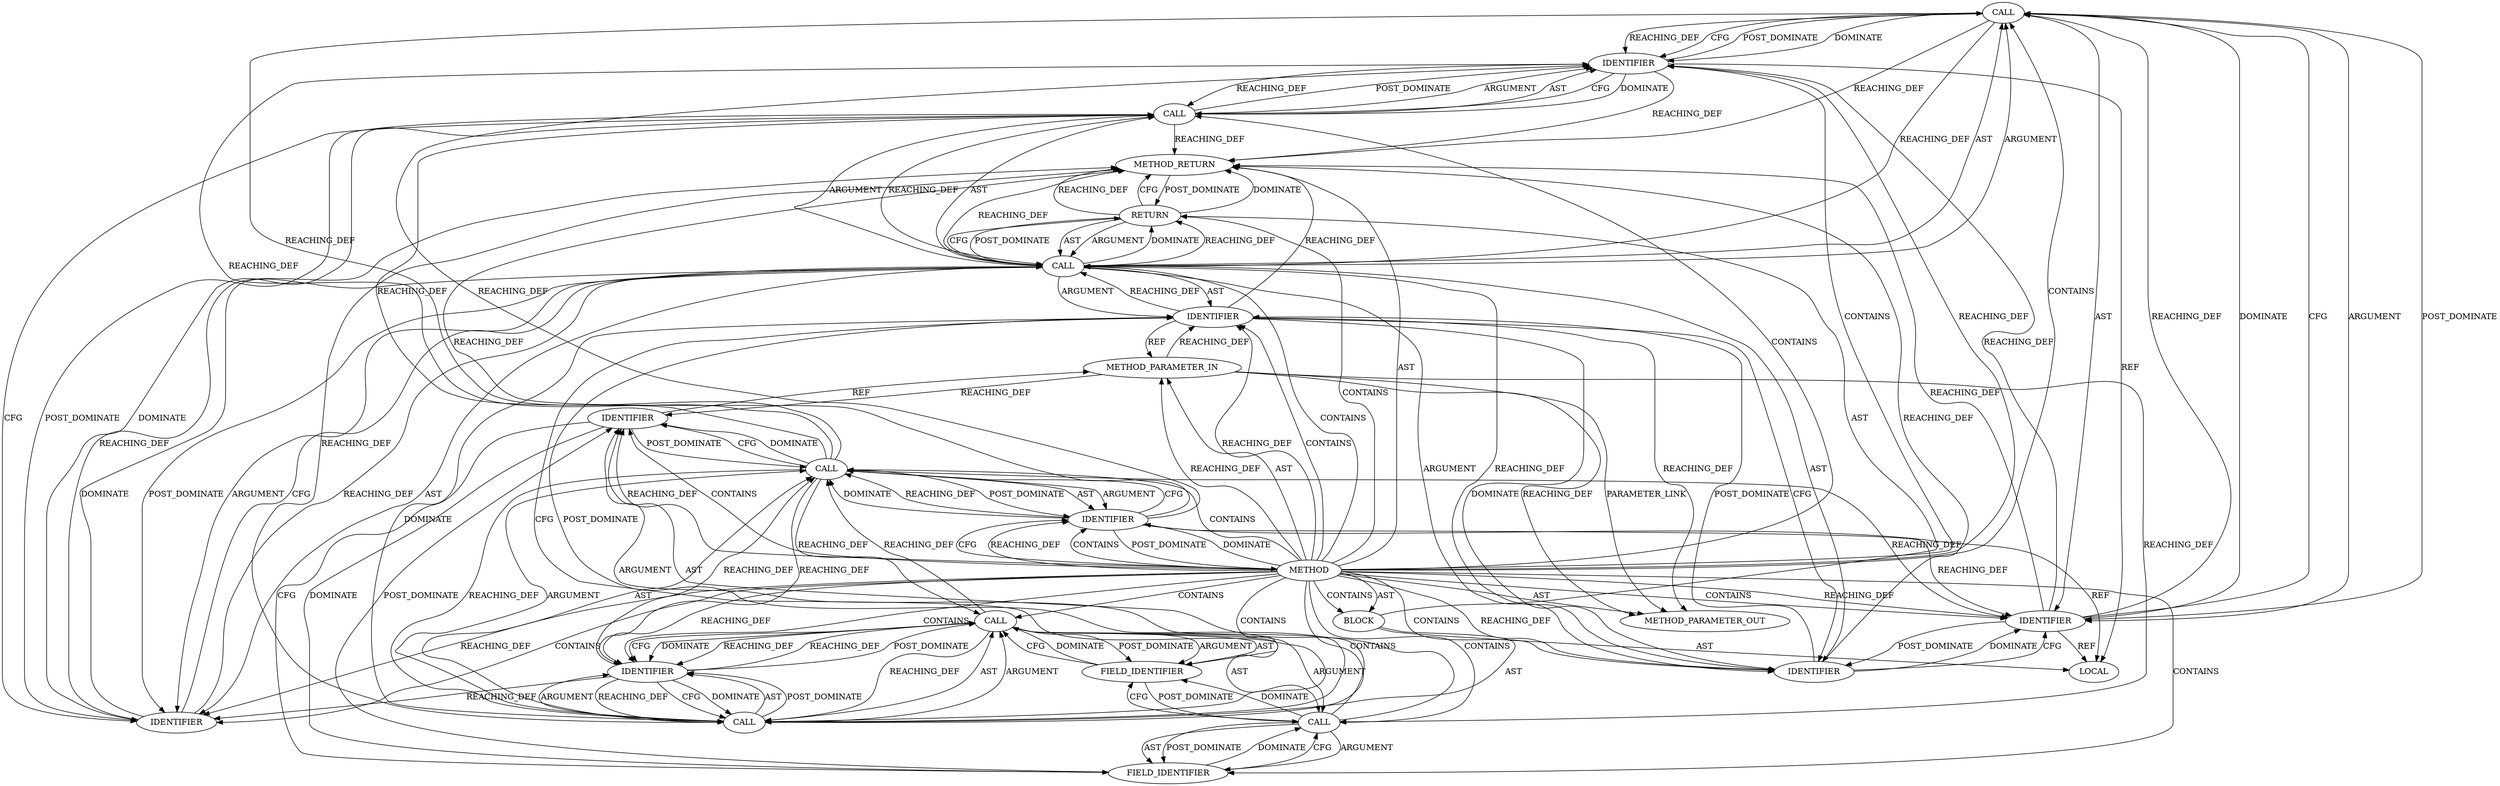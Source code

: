 digraph {
  3311 [label=CALL ORDER=3 ARGUMENT_INDEX=3 CODE="&sg" COLUMN_NUMBER=31 METHOD_FULL_NAME="<operator>.addressOf" LINE_NUMBER=1021 TYPE_FULL_NAME="<empty>" DISPATCH_TYPE="STATIC_DISPATCH" SIGNATURE="" NAME="<operator>.addressOf"]
  3314 [label=IDENTIFIER ORDER=1 ARGUMENT_INDEX=1 CODE="sg" COLUMN_NUMBER=37 LINE_NUMBER=1021 TYPE_FULL_NAME="scatterlist" NAME="sg"]
  3295 [label=METHOD_PARAMETER_IN ORDER=1 CODE="struct ceph_connection *con" IS_VARIADIC=false COLUMN_NUMBER=29 LINE_NUMBER=1016 TYPE_FULL_NAME="ceph_connection*" EVALUATION_STRATEGY="BY_VALUE" INDEX=1 NAME="con"]
  3310 [label=IDENTIFIER ORDER=2 ARGUMENT_INDEX=2 CODE="false" COLUMN_NUMBER=24 LINE_NUMBER=1021 TYPE_FULL_NAME="ANY" NAME="false"]
  3306 [label=IDENTIFIER ORDER=3 ARGUMENT_INDEX=3 CODE="CEPH_PREAMBLE_SECURE_LEN" COLUMN_NUMBER=35 LINE_NUMBER=1020 TYPE_FULL_NAME="ANY" NAME="CEPH_PREAMBLE_SECURE_LEN"]
  3315 [label=IDENTIFIER ORDER=5 ARGUMENT_INDEX=5 CODE="CEPH_PREAMBLE_SECURE_LEN" COLUMN_NUMBER=41 LINE_NUMBER=1021 TYPE_FULL_NAME="ANY" NAME="CEPH_PREAMBLE_SECURE_LEN"]
  3304 [label=FIELD_IDENTIFIER ORDER=2 ARGUMENT_INDEX=2 CODE="v2" COLUMN_NUMBER=19 LINE_NUMBER=1020 CANONICAL_NAME="v2"]
  3296 [label=BLOCK ORDER=2 ARGUMENT_INDEX=-1 CODE="{
	struct scatterlist sg;

	sg_init_one(&sg, con->v2.in_buf, CEPH_PREAMBLE_SECURE_LEN);
	return gcm_crypt(con, false, &sg, &sg, CEPH_PREAMBLE_SECURE_LEN);
}" COLUMN_NUMBER=1 LINE_NUMBER=1017 TYPE_FULL_NAME="void"]
  3307 [label=RETURN ORDER=3 ARGUMENT_INDEX=-1 CODE="return gcm_crypt(con, false, &sg, &sg, CEPH_PREAMBLE_SECURE_LEN);" COLUMN_NUMBER=2 LINE_NUMBER=1021]
  13175 [label=METHOD_PARAMETER_OUT ORDER=1 CODE="struct ceph_connection *con" IS_VARIADIC=false COLUMN_NUMBER=29 LINE_NUMBER=1016 TYPE_FULL_NAME="ceph_connection*" EVALUATION_STRATEGY="BY_VALUE" INDEX=1 NAME="con"]
  3303 [label=IDENTIFIER ORDER=1 ARGUMENT_INDEX=1 CODE="con" COLUMN_NUMBER=19 LINE_NUMBER=1020 TYPE_FULL_NAME="ceph_connection*" NAME="con"]
  3308 [label=CALL ORDER=1 ARGUMENT_INDEX=-1 CODE="gcm_crypt(con, false, &sg, &sg, CEPH_PREAMBLE_SECURE_LEN)" COLUMN_NUMBER=9 METHOD_FULL_NAME="gcm_crypt" LINE_NUMBER=1021 TYPE_FULL_NAME="<empty>" DISPATCH_TYPE="STATIC_DISPATCH" SIGNATURE="" NAME="gcm_crypt"]
  3298 [label=CALL ORDER=2 ARGUMENT_INDEX=-1 CODE="sg_init_one(&sg, con->v2.in_buf, CEPH_PREAMBLE_SECURE_LEN)" COLUMN_NUMBER=2 METHOD_FULL_NAME="sg_init_one" LINE_NUMBER=1020 TYPE_FULL_NAME="<empty>" DISPATCH_TYPE="STATIC_DISPATCH" SIGNATURE="" NAME="sg_init_one"]
  3294 [label=METHOD COLUMN_NUMBER=1 LINE_NUMBER=1016 COLUMN_NUMBER_END=1 IS_EXTERNAL=false SIGNATURE="int decrypt_preamble (ceph_connection*)" NAME="decrypt_preamble" AST_PARENT_TYPE="TYPE_DECL" AST_PARENT_FULL_NAME="messenger_v2.c:<global>" ORDER=54 CODE="static int decrypt_preamble(struct ceph_connection *con)
{
	struct scatterlist sg;

	sg_init_one(&sg, con->v2.in_buf, CEPH_PREAMBLE_SECURE_LEN);
	return gcm_crypt(con, false, &sg, &sg, CEPH_PREAMBLE_SECURE_LEN);
}" FULL_NAME="decrypt_preamble" LINE_NUMBER_END=1022 FILENAME="messenger_v2.c"]
  3305 [label=FIELD_IDENTIFIER ORDER=2 ARGUMENT_INDEX=2 CODE="in_buf" COLUMN_NUMBER=19 LINE_NUMBER=1020 CANONICAL_NAME="in_buf"]
  3316 [label=METHOD_RETURN ORDER=3 CODE="RET" COLUMN_NUMBER=1 LINE_NUMBER=1016 TYPE_FULL_NAME="int" EVALUATION_STRATEGY="BY_VALUE"]
  3299 [label=CALL ORDER=1 ARGUMENT_INDEX=1 CODE="&sg" COLUMN_NUMBER=14 METHOD_FULL_NAME="<operator>.addressOf" LINE_NUMBER=1020 TYPE_FULL_NAME="<empty>" DISPATCH_TYPE="STATIC_DISPATCH" SIGNATURE="" NAME="<operator>.addressOf"]
  3309 [label=IDENTIFIER ORDER=1 ARGUMENT_INDEX=1 CODE="con" COLUMN_NUMBER=19 LINE_NUMBER=1021 TYPE_FULL_NAME="ceph_connection*" NAME="con"]
  3312 [label=IDENTIFIER ORDER=1 ARGUMENT_INDEX=1 CODE="sg" COLUMN_NUMBER=32 LINE_NUMBER=1021 TYPE_FULL_NAME="scatterlist" NAME="sg"]
  3297 [label=LOCAL ORDER=1 CODE="struct scatterlist sg" COLUMN_NUMBER=21 LINE_NUMBER=1018 TYPE_FULL_NAME="scatterlist" NAME="sg"]
  3302 [label=CALL ORDER=1 ARGUMENT_INDEX=1 CODE="con->v2" COLUMN_NUMBER=19 METHOD_FULL_NAME="<operator>.indirectFieldAccess" LINE_NUMBER=1020 TYPE_FULL_NAME="<empty>" DISPATCH_TYPE="STATIC_DISPATCH" SIGNATURE="" NAME="<operator>.indirectFieldAccess"]
  3301 [label=CALL ORDER=2 ARGUMENT_INDEX=2 CODE="con->v2.in_buf" COLUMN_NUMBER=19 METHOD_FULL_NAME="<operator>.fieldAccess" LINE_NUMBER=1020 TYPE_FULL_NAME="<empty>" DISPATCH_TYPE="STATIC_DISPATCH" SIGNATURE="" NAME="<operator>.fieldAccess"]
  3313 [label=CALL ORDER=4 ARGUMENT_INDEX=4 CODE="&sg" COLUMN_NUMBER=36 METHOD_FULL_NAME="<operator>.addressOf" LINE_NUMBER=1021 TYPE_FULL_NAME="<empty>" DISPATCH_TYPE="STATIC_DISPATCH" SIGNATURE="" NAME="<operator>.addressOf"]
  3300 [label=IDENTIFIER ORDER=1 ARGUMENT_INDEX=1 CODE="sg" COLUMN_NUMBER=15 LINE_NUMBER=1020 TYPE_FULL_NAME="scatterlist" NAME="sg"]
  3294 -> 3315 [label=CONTAINS ]
  3294 -> 3300 [label=DOMINATE ]
  3294 -> 3301 [label=CONTAINS ]
  3310 -> 3309 [label=POST_DOMINATE ]
  3306 -> 3301 [label=REACHING_DEF VARIABLE="CEPH_PREAMBLE_SECURE_LEN"]
  3308 -> 3313 [label=AST ]
  3301 -> 3299 [label=REACHING_DEF VARIABLE="con->v2.in_buf"]
  3294 -> 3316 [label=AST ]
  3296 -> 3297 [label=AST ]
  3299 -> 3301 [label=REACHING_DEF VARIABLE="&sg"]
  3300 -> 3314 [label=REACHING_DEF VARIABLE="sg"]
  3298 -> 3299 [label=ARGUMENT ]
  3302 -> 3305 [label=DOMINATE ]
  3298 -> 3316 [label=REACHING_DEF VARIABLE="sg_init_one(&sg, con->v2.in_buf, CEPH_PREAMBLE_SECURE_LEN)"]
  3305 -> 3302 [label=POST_DOMINATE ]
  3301 -> 3305 [label=POST_DOMINATE ]
  3312 -> 3297 [label=REF ]
  3294 -> 3308 [label=CONTAINS ]
  3307 -> 3316 [label=DOMINATE ]
  3306 -> 3301 [label=POST_DOMINATE ]
  3314 -> 3316 [label=REACHING_DEF VARIABLE="sg"]
  3300 -> 3299 [label=CFG ]
  3315 -> 3308 [label=REACHING_DEF VARIABLE="CEPH_PREAMBLE_SECURE_LEN"]
  3294 -> 3296 [label=AST ]
  3313 -> 3315 [label=CFG ]
  3306 -> 3298 [label=REACHING_DEF VARIABLE="CEPH_PREAMBLE_SECURE_LEN"]
  3298 -> 3299 [label=AST ]
  3295 -> 13175 [label=REACHING_DEF VARIABLE="con"]
  3307 -> 3316 [label=REACHING_DEF VARIABLE="<RET>"]
  3294 -> 3314 [label=CONTAINS ]
  3305 -> 3301 [label=CFG ]
  3294 -> 3296 [label=CONTAINS ]
  3294 -> 3312 [label=CONTAINS ]
  3311 -> 3316 [label=REACHING_DEF VARIABLE="&sg"]
  3312 -> 3311 [label=REACHING_DEF VARIABLE="sg"]
  3300 -> 3299 [label=DOMINATE ]
  3309 -> 3308 [label=REACHING_DEF VARIABLE="con"]
  3308 -> 3307 [label=DOMINATE ]
  3306 -> 3298 [label=CFG ]
  3299 -> 3311 [label=REACHING_DEF VARIABLE="&sg"]
  3298 -> 3301 [label=AST ]
  3315 -> 3308 [label=DOMINATE ]
  3299 -> 3314 [label=REACHING_DEF VARIABLE="&sg"]
  3306 -> 3315 [label=REACHING_DEF VARIABLE="CEPH_PREAMBLE_SECURE_LEN"]
  3301 -> 3302 [label=AST ]
  3315 -> 3316 [label=REACHING_DEF VARIABLE="CEPH_PREAMBLE_SECURE_LEN"]
  3308 -> 3315 [label=AST ]
  3294 -> 3298 [label=CONTAINS ]
  3310 -> 3312 [label=DOMINATE ]
  3308 -> 3316 [label=REACHING_DEF VARIABLE="gcm_crypt(con, false, &sg, &sg, CEPH_PREAMBLE_SECURE_LEN)"]
  3308 -> 3310 [label=AST ]
  3300 -> 3312 [label=REACHING_DEF VARIABLE="sg"]
  3308 -> 3309 [label=AST ]
  3298 -> 3309 [label=DOMINATE ]
  3294 -> 3304 [label=CONTAINS ]
  3313 -> 3314 [label=POST_DOMINATE ]
  3310 -> 3308 [label=REACHING_DEF VARIABLE="false"]
  3295 -> 3303 [label=REACHING_DEF VARIABLE="con"]
  3308 -> 3309 [label=ARGUMENT ]
  3294 -> 3306 [label=REACHING_DEF VARIABLE=""]
  3299 -> 3298 [label=REACHING_DEF VARIABLE="&sg"]
  3299 -> 3306 [label=REACHING_DEF VARIABLE="&sg"]
  3301 -> 3302 [label=ARGUMENT ]
  3294 -> 3307 [label=CONTAINS ]
  3301 -> 3305 [label=ARGUMENT ]
  3314 -> 3313 [label=CFG ]
  3294 -> 13175 [label=AST ]
  3314 -> 3313 [label=DOMINATE ]
  3312 -> 3311 [label=DOMINATE ]
  3298 -> 3306 [label=AST ]
  3296 -> 3298 [label=AST ]
  3316 -> 3307 [label=POST_DOMINATE ]
  3308 -> 3315 [label=ARGUMENT ]
  3298 -> 3306 [label=POST_DOMINATE ]
  3309 -> 3298 [label=POST_DOMINATE ]
  3294 -> 3315 [label=REACHING_DEF VARIABLE=""]
  3294 -> 3306 [label=CONTAINS ]
  3301 -> 3306 [label=CFG ]
  3302 -> 3304 [label=ARGUMENT ]
  3308 -> 3311 [label=ARGUMENT ]
  3296 -> 3307 [label=AST ]
  3300 -> 3316 [label=REACHING_DEF VARIABLE="sg"]
  3309 -> 3310 [label=DOMINATE ]
  3307 -> 3308 [label=POST_DOMINATE ]
  3313 -> 3314 [label=ARGUMENT ]
  3294 -> 3305 [label=CONTAINS ]
  3311 -> 3312 [label=ARGUMENT ]
  3294 -> 3310 [label=CONTAINS ]
  3294 -> 3309 [label=REACHING_DEF VARIABLE=""]
  3298 -> 3309 [label=CFG ]
  3303 -> 3304 [label=CFG ]
  3294 -> 3313 [label=CONTAINS ]
  3299 -> 3303 [label=CFG ]
  3304 -> 3303 [label=POST_DOMINATE ]
  3308 -> 3310 [label=ARGUMENT ]
  3294 -> 3299 [label=CONTAINS ]
  3312 -> 3314 [label=REACHING_DEF VARIABLE="sg"]
  3309 -> 3316 [label=REACHING_DEF VARIABLE="con"]
  3314 -> 3297 [label=REF ]
  3299 -> 3313 [label=REACHING_DEF VARIABLE="&sg"]
  3295 -> 3302 [label=REACHING_DEF VARIABLE="con"]
  3311 -> 3314 [label=DOMINATE ]
  3302 -> 3305 [label=CFG ]
  3310 -> 3312 [label=CFG ]
  3301 -> 3298 [label=REACHING_DEF VARIABLE="con->v2.in_buf"]
  3311 -> 3312 [label=POST_DOMINATE ]
  3308 -> 3315 [label=POST_DOMINATE ]
  3305 -> 3301 [label=DOMINATE ]
  3311 -> 3314 [label=REACHING_DEF VARIABLE="&sg"]
  3294 -> 3300 [label=CFG ]
  3312 -> 3316 [label=REACHING_DEF VARIABLE="sg"]
  3313 -> 3308 [label=REACHING_DEF VARIABLE="&sg"]
  3294 -> 3303 [label=REACHING_DEF VARIABLE=""]
  3294 -> 3295 [label=REACHING_DEF VARIABLE=""]
  3304 -> 3302 [label=DOMINATE ]
  3308 -> 3307 [label=REACHING_DEF VARIABLE="gcm_crypt(con, false, &sg, &sg, CEPH_PREAMBLE_SECURE_LEN)"]
  3314 -> 3311 [label=POST_DOMINATE ]
  3294 -> 3303 [label=CONTAINS ]
  3313 -> 3314 [label=AST ]
  3294 -> 3311 [label=CONTAINS ]
  3308 -> 3311 [label=AST ]
  3295 -> 13175 [label=PARAMETER_LINK ]
  3310 -> 3316 [label=REACHING_DEF VARIABLE="false"]
  3311 -> 3312 [label=AST ]
  3306 -> 3299 [label=REACHING_DEF VARIABLE="CEPH_PREAMBLE_SECURE_LEN"]
  3302 -> 3303 [label=AST ]
  3309 -> 13175 [label=REACHING_DEF VARIABLE="con"]
  3300 -> 3294 [label=POST_DOMINATE ]
  3294 -> 3295 [label=AST ]
  3300 -> 3297 [label=REF ]
  3300 -> 3299 [label=REACHING_DEF VARIABLE="sg"]
  3294 -> 3312 [label=REACHING_DEF VARIABLE=""]
  3315 -> 3308 [label=CFG ]
  3302 -> 3303 [label=ARGUMENT ]
  3314 -> 3313 [label=REACHING_DEF VARIABLE="sg"]
  3294 -> 3309 [label=CONTAINS ]
  3312 -> 3310 [label=POST_DOMINATE ]
  3303 -> 3295 [label=REF ]
  3294 -> 3300 [label=REACHING_DEF VARIABLE=""]
  3315 -> 3313 [label=POST_DOMINATE ]
  3299 -> 3300 [label=POST_DOMINATE ]
  3298 -> 3301 [label=ARGUMENT ]
  3294 -> 3310 [label=REACHING_DEF VARIABLE=""]
  3313 -> 3315 [label=DOMINATE ]
  3301 -> 3305 [label=AST ]
  3307 -> 3308 [label=AST ]
  3301 -> 3306 [label=REACHING_DEF VARIABLE="con->v2.in_buf"]
  3308 -> 3313 [label=ARGUMENT ]
  3308 -> 3307 [label=CFG ]
  3307 -> 3316 [label=CFG ]
  3301 -> 3306 [label=DOMINATE ]
  3299 -> 3303 [label=DOMINATE ]
  3303 -> 3304 [label=DOMINATE ]
  3309 -> 3310 [label=CFG ]
  3306 -> 3298 [label=DOMINATE ]
  3311 -> 3308 [label=REACHING_DEF VARIABLE="&sg"]
  3309 -> 3295 [label=REF ]
  3294 -> 3300 [label=CONTAINS ]
  3299 -> 3300 [label=AST ]
  3294 -> 3314 [label=REACHING_DEF VARIABLE=""]
  3302 -> 3304 [label=POST_DOMINATE ]
  3299 -> 3300 [label=ARGUMENT ]
  3295 -> 3309 [label=REACHING_DEF VARIABLE="con"]
  3304 -> 3302 [label=CFG ]
  3294 -> 3302 [label=CONTAINS ]
  3302 -> 3304 [label=AST ]
  3307 -> 3308 [label=ARGUMENT ]
  3299 -> 3312 [label=REACHING_DEF VARIABLE="&sg"]
  3303 -> 3299 [label=POST_DOMINATE ]
  3298 -> 3306 [label=ARGUMENT ]
  3311 -> 3314 [label=CFG ]
  3312 -> 3311 [label=CFG ]
  3313 -> 3316 [label=REACHING_DEF VARIABLE="&sg"]
}
